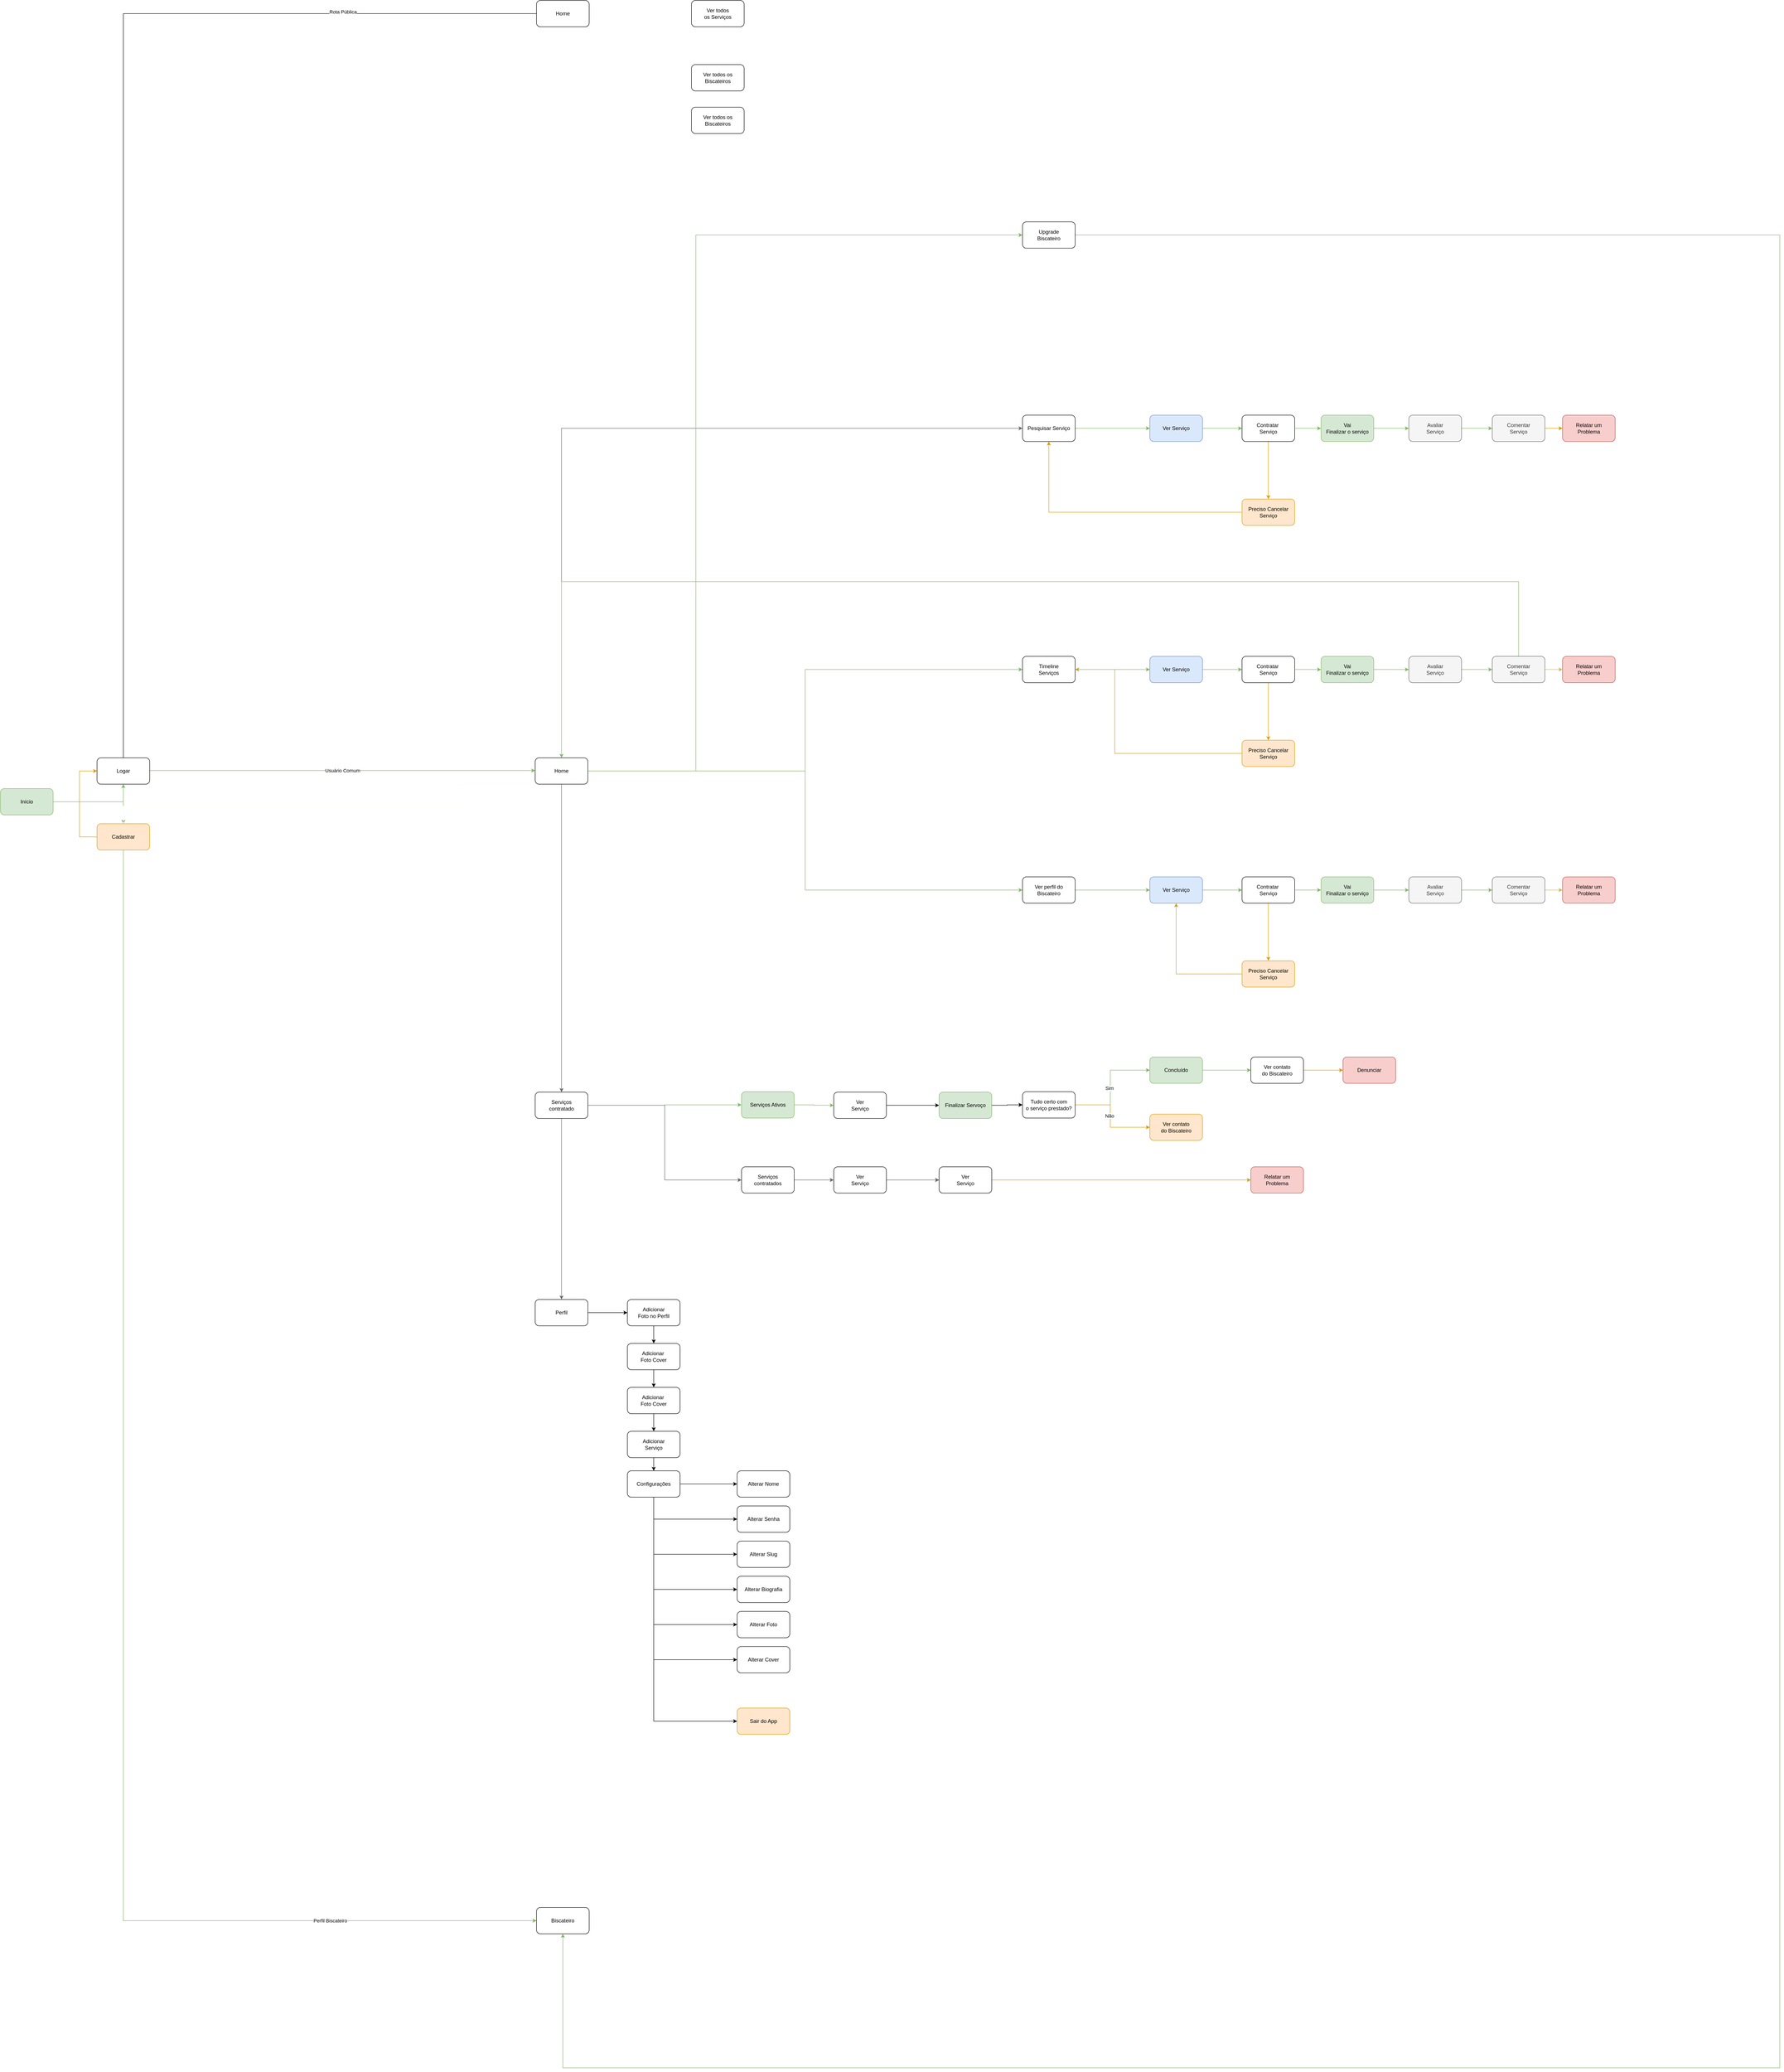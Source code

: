 <mxfile version="24.8.2">
  <diagram name="Página-1" id="fsubQwPEwLp5UiBFL4gB">
    <mxGraphModel dx="2309" dy="2282" grid="0" gridSize="10" guides="1" tooltips="1" connect="1" arrows="1" fold="1" page="0" pageScale="1" pageWidth="827" pageHeight="1169" background="#ffffff" math="0" shadow="0">
      <root>
        <mxCell id="0" />
        <mxCell id="1" parent="0" />
        <mxCell id="1jAVJrhePYpuvby0Juwp-6" style="edgeStyle=orthogonalEdgeStyle;rounded=0;orthogonalLoop=1;jettySize=auto;html=1;fillColor=#d5e8d4;strokeColor=#82b366;" edge="1" parent="1" source="1jAVJrhePYpuvby0Juwp-3" target="1jAVJrhePYpuvby0Juwp-5">
          <mxGeometry relative="1" as="geometry" />
        </mxCell>
        <mxCell id="1jAVJrhePYpuvby0Juwp-3" value="Início" style="rounded=1;whiteSpace=wrap;html=1;fillColor=#d5e8d4;strokeColor=#82b366;" vertex="1" parent="1">
          <mxGeometry x="-488" y="510" width="120" height="60" as="geometry" />
        </mxCell>
        <mxCell id="1jAVJrhePYpuvby0Juwp-8" style="edgeStyle=orthogonalEdgeStyle;rounded=0;orthogonalLoop=1;jettySize=auto;html=1;entryX=0.5;entryY=0;entryDx=0;entryDy=0;fillColor=#d5e8d4;strokeColor=#82b366;" edge="1" parent="1" source="1jAVJrhePYpuvby0Juwp-5" target="1jAVJrhePYpuvby0Juwp-7">
          <mxGeometry relative="1" as="geometry" />
        </mxCell>
        <mxCell id="1jAVJrhePYpuvby0Juwp-10" style="edgeStyle=orthogonalEdgeStyle;rounded=0;orthogonalLoop=1;jettySize=auto;html=1;fillColor=#d5e8d4;strokeColor=#82b366;" edge="1" parent="1" source="1jAVJrhePYpuvby0Juwp-5" target="1jAVJrhePYpuvby0Juwp-9">
          <mxGeometry relative="1" as="geometry">
            <Array as="points">
              <mxPoint x="460" y="469" />
              <mxPoint x="460" y="469" />
            </Array>
          </mxGeometry>
        </mxCell>
        <mxCell id="1jAVJrhePYpuvby0Juwp-154" value="Text" style="edgeLabel;html=1;align=center;verticalAlign=middle;resizable=0;points=[];" vertex="1" connectable="0" parent="1jAVJrhePYpuvby0Juwp-10">
          <mxGeometry x="-0.001" y="-2" relative="1" as="geometry">
            <mxPoint y="-4" as="offset" />
          </mxGeometry>
        </mxCell>
        <mxCell id="1jAVJrhePYpuvby0Juwp-155" value="Usuário Comum" style="edgeLabel;html=1;align=center;verticalAlign=middle;resizable=0;points=[];" vertex="1" connectable="0" parent="1jAVJrhePYpuvby0Juwp-10">
          <mxGeometry x="-0.001" relative="1" as="geometry">
            <mxPoint as="offset" />
          </mxGeometry>
        </mxCell>
        <mxCell id="1jAVJrhePYpuvby0Juwp-156" style="edgeStyle=orthogonalEdgeStyle;rounded=0;orthogonalLoop=1;jettySize=auto;html=1;entryX=0.5;entryY=1;entryDx=0;entryDy=0;" edge="1" parent="1" source="1jAVJrhePYpuvby0Juwp-5" target="1jAVJrhePYpuvby0Juwp-151">
          <mxGeometry relative="1" as="geometry">
            <Array as="points">
              <mxPoint x="-208" y="-1254" />
              <mxPoint x="793" y="-1254" />
            </Array>
          </mxGeometry>
        </mxCell>
        <mxCell id="1jAVJrhePYpuvby0Juwp-157" value="Rota Pública" style="edgeLabel;html=1;align=center;verticalAlign=middle;resizable=0;points=[];" vertex="1" connectable="0" parent="1jAVJrhePYpuvby0Juwp-156">
          <mxGeometry x="0.609" y="4" relative="1" as="geometry">
            <mxPoint x="1" as="offset" />
          </mxGeometry>
        </mxCell>
        <mxCell id="1jAVJrhePYpuvby0Juwp-165" style="edgeStyle=orthogonalEdgeStyle;rounded=0;orthogonalLoop=1;jettySize=auto;html=1;entryX=0;entryY=0.5;entryDx=0;entryDy=0;fillColor=#d5e8d4;strokeColor=#82b366;" edge="1" parent="1" source="1jAVJrhePYpuvby0Juwp-5" target="1jAVJrhePYpuvby0Juwp-158">
          <mxGeometry relative="1" as="geometry">
            <Array as="points">
              <mxPoint x="-208" y="3087" />
            </Array>
          </mxGeometry>
        </mxCell>
        <mxCell id="1jAVJrhePYpuvby0Juwp-166" value="Perfil Biscateiro" style="edgeLabel;html=1;align=center;verticalAlign=middle;resizable=0;points=[];" vertex="1" connectable="0" parent="1jAVJrhePYpuvby0Juwp-165">
          <mxGeometry x="0.734" relative="1" as="geometry">
            <mxPoint x="-1" as="offset" />
          </mxGeometry>
        </mxCell>
        <mxCell id="1jAVJrhePYpuvby0Juwp-5" value="Logar" style="rounded=1;whiteSpace=wrap;html=1;" vertex="1" parent="1">
          <mxGeometry x="-268" y="440" width="120" height="60" as="geometry" />
        </mxCell>
        <mxCell id="1jAVJrhePYpuvby0Juwp-46" style="edgeStyle=orthogonalEdgeStyle;rounded=0;orthogonalLoop=1;jettySize=auto;html=1;fillColor=#ffe6cc;strokeColor=#d79b00;" edge="1" parent="1" source="1jAVJrhePYpuvby0Juwp-7" target="1jAVJrhePYpuvby0Juwp-5">
          <mxGeometry relative="1" as="geometry">
            <Array as="points">
              <mxPoint x="-308" y="620" />
              <mxPoint x="-308" y="470" />
            </Array>
          </mxGeometry>
        </mxCell>
        <mxCell id="1jAVJrhePYpuvby0Juwp-144" style="edgeStyle=orthogonalEdgeStyle;rounded=0;orthogonalLoop=1;jettySize=auto;html=1;entryX=0.5;entryY=1;entryDx=0;entryDy=0;strokeColor=#FBFFF7;" edge="1" parent="1" source="1jAVJrhePYpuvby0Juwp-7" target="1jAVJrhePYpuvby0Juwp-9">
          <mxGeometry relative="1" as="geometry">
            <Array as="points">
              <mxPoint x="560" y="550" />
              <mxPoint x="560" y="500" />
            </Array>
          </mxGeometry>
        </mxCell>
        <mxCell id="1jAVJrhePYpuvby0Juwp-7" value="Cadastrar" style="rounded=1;whiteSpace=wrap;html=1;fillColor=#ffe6cc;strokeColor=#d79b00;" vertex="1" parent="1">
          <mxGeometry x="-268" y="590" width="120" height="60" as="geometry" />
        </mxCell>
        <mxCell id="1jAVJrhePYpuvby0Juwp-45" style="edgeStyle=orthogonalEdgeStyle;rounded=0;orthogonalLoop=1;jettySize=auto;html=1;entryX=0;entryY=0.5;entryDx=0;entryDy=0;fillColor=#d5e8d4;strokeColor=#82b366;" edge="1" parent="1" source="1jAVJrhePYpuvby0Juwp-9" target="1jAVJrhePYpuvby0Juwp-11">
          <mxGeometry relative="1" as="geometry" />
        </mxCell>
        <mxCell id="1jAVJrhePYpuvby0Juwp-87" style="edgeStyle=orthogonalEdgeStyle;rounded=0;orthogonalLoop=1;jettySize=auto;html=1;fillColor=#f5f5f5;strokeColor=#666666;" edge="1" parent="1" source="1jAVJrhePYpuvby0Juwp-9" target="1jAVJrhePYpuvby0Juwp-73">
          <mxGeometry relative="1" as="geometry">
            <Array as="points">
              <mxPoint x="790" y="-310" />
            </Array>
          </mxGeometry>
        </mxCell>
        <mxCell id="1jAVJrhePYpuvby0Juwp-109" style="edgeStyle=orthogonalEdgeStyle;rounded=0;orthogonalLoop=1;jettySize=auto;html=1;entryX=0;entryY=0.5;entryDx=0;entryDy=0;fillColor=#d5e8d4;strokeColor=#82b366;" edge="1" parent="1" source="1jAVJrhePYpuvby0Juwp-9" target="1jAVJrhePYpuvby0Juwp-94">
          <mxGeometry relative="1" as="geometry" />
        </mxCell>
        <mxCell id="1jAVJrhePYpuvby0Juwp-114" style="edgeStyle=orthogonalEdgeStyle;rounded=0;orthogonalLoop=1;jettySize=auto;html=1;fillColor=#f5f5f5;strokeColor=#666666;" edge="1" parent="1" source="1jAVJrhePYpuvby0Juwp-9" target="1jAVJrhePYpuvby0Juwp-12">
          <mxGeometry relative="1" as="geometry" />
        </mxCell>
        <mxCell id="1jAVJrhePYpuvby0Juwp-147" style="edgeStyle=orthogonalEdgeStyle;rounded=0;orthogonalLoop=1;jettySize=auto;html=1;fillColor=#d5e8d4;strokeColor=#82b366;" edge="1" parent="1" source="1jAVJrhePYpuvby0Juwp-9" target="1jAVJrhePYpuvby0Juwp-146">
          <mxGeometry relative="1" as="geometry">
            <Array as="points">
              <mxPoint x="1096" y="470" />
              <mxPoint x="1096" y="-750" />
            </Array>
          </mxGeometry>
        </mxCell>
        <mxCell id="1jAVJrhePYpuvby0Juwp-9" value="Home" style="rounded=1;whiteSpace=wrap;html=1;" vertex="1" parent="1">
          <mxGeometry x="730" y="440" width="120" height="60" as="geometry" />
        </mxCell>
        <mxCell id="1jAVJrhePYpuvby0Juwp-11" value="Timeline&lt;div&gt;Serviços&lt;/div&gt;" style="rounded=1;whiteSpace=wrap;html=1;" vertex="1" parent="1">
          <mxGeometry x="1840" y="209" width="120" height="60" as="geometry" />
        </mxCell>
        <mxCell id="1jAVJrhePYpuvby0Juwp-44" style="edgeStyle=orthogonalEdgeStyle;rounded=0;orthogonalLoop=1;jettySize=auto;html=1;entryX=0.5;entryY=0;entryDx=0;entryDy=0;fillColor=#f5f5f5;strokeColor=#666666;" edge="1" parent="1" source="1jAVJrhePYpuvby0Juwp-12" target="1jAVJrhePYpuvby0Juwp-13">
          <mxGeometry relative="1" as="geometry" />
        </mxCell>
        <mxCell id="1jAVJrhePYpuvby0Juwp-123" style="edgeStyle=orthogonalEdgeStyle;rounded=0;orthogonalLoop=1;jettySize=auto;html=1;fillColor=#d5e8d4;strokeColor=#82b366;" edge="1" parent="1" source="1jAVJrhePYpuvby0Juwp-12" target="1jAVJrhePYpuvby0Juwp-121">
          <mxGeometry relative="1" as="geometry" />
        </mxCell>
        <mxCell id="1jAVJrhePYpuvby0Juwp-128" style="edgeStyle=orthogonalEdgeStyle;rounded=0;orthogonalLoop=1;jettySize=auto;html=1;entryX=0;entryY=0.5;entryDx=0;entryDy=0;fillColor=#f5f5f5;strokeColor=#666666;" edge="1" parent="1" source="1jAVJrhePYpuvby0Juwp-12" target="1jAVJrhePYpuvby0Juwp-122">
          <mxGeometry relative="1" as="geometry" />
        </mxCell>
        <mxCell id="1jAVJrhePYpuvby0Juwp-12" value="Serviços&lt;div&gt;contratado&lt;/div&gt;" style="rounded=1;whiteSpace=wrap;html=1;" vertex="1" parent="1">
          <mxGeometry x="730" y="1201" width="120" height="60" as="geometry" />
        </mxCell>
        <mxCell id="1jAVJrhePYpuvby0Juwp-20" style="edgeStyle=orthogonalEdgeStyle;rounded=0;orthogonalLoop=1;jettySize=auto;html=1;" edge="1" parent="1" source="1jAVJrhePYpuvby0Juwp-13" target="1jAVJrhePYpuvby0Juwp-16">
          <mxGeometry relative="1" as="geometry" />
        </mxCell>
        <mxCell id="1jAVJrhePYpuvby0Juwp-13" value="Perfil" style="rounded=1;whiteSpace=wrap;html=1;" vertex="1" parent="1">
          <mxGeometry x="730" y="1673" width="120" height="60" as="geometry" />
        </mxCell>
        <mxCell id="1jAVJrhePYpuvby0Juwp-33" style="edgeStyle=orthogonalEdgeStyle;rounded=0;orthogonalLoop=1;jettySize=auto;html=1;fillColor=#d5e8d4;strokeColor=#82b366;" edge="1" parent="1" source="1jAVJrhePYpuvby0Juwp-69" target="1jAVJrhePYpuvby0Juwp-32">
          <mxGeometry relative="1" as="geometry" />
        </mxCell>
        <mxCell id="1jAVJrhePYpuvby0Juwp-112" style="edgeStyle=orthogonalEdgeStyle;rounded=0;orthogonalLoop=1;jettySize=auto;html=1;fillColor=#ffe6cc;strokeColor=#d79b00;" edge="1" parent="1" source="1jAVJrhePYpuvby0Juwp-14" target="1jAVJrhePYpuvby0Juwp-15">
          <mxGeometry relative="1" as="geometry" />
        </mxCell>
        <mxCell id="1jAVJrhePYpuvby0Juwp-14" value="Contratar&amp;nbsp;&lt;div&gt;Serviço&lt;/div&gt;" style="rounded=1;whiteSpace=wrap;html=1;" vertex="1" parent="1">
          <mxGeometry x="2340" y="209" width="120" height="60" as="geometry" />
        </mxCell>
        <mxCell id="1jAVJrhePYpuvby0Juwp-29" style="edgeStyle=orthogonalEdgeStyle;rounded=0;orthogonalLoop=1;jettySize=auto;html=1;fillColor=#ffe6cc;strokeColor=#d79b00;" edge="1" parent="1" source="1jAVJrhePYpuvby0Juwp-15" target="1jAVJrhePYpuvby0Juwp-11">
          <mxGeometry relative="1" as="geometry">
            <Array as="points">
              <mxPoint x="2050" y="430" />
              <mxPoint x="2050" y="239" />
            </Array>
          </mxGeometry>
        </mxCell>
        <mxCell id="1jAVJrhePYpuvby0Juwp-15" value="Preciso Cancelar&lt;div&gt;Serviço&lt;/div&gt;" style="rounded=1;whiteSpace=wrap;html=1;fillColor=#ffe6cc;strokeColor=#d79b00;" vertex="1" parent="1">
          <mxGeometry x="2340" y="400" width="120" height="60" as="geometry" />
        </mxCell>
        <mxCell id="1jAVJrhePYpuvby0Juwp-16" value="Adicionar&lt;div&gt;Foto&amp;nbsp;&lt;span style=&quot;background-color: initial;&quot;&gt;no Perfil&lt;/span&gt;&lt;/div&gt;" style="rounded=1;whiteSpace=wrap;html=1;" vertex="1" parent="1">
          <mxGeometry x="940" y="1673" width="120" height="60" as="geometry" />
        </mxCell>
        <mxCell id="1jAVJrhePYpuvby0Juwp-17" value="Alterar Biografia" style="rounded=1;whiteSpace=wrap;html=1;" vertex="1" parent="1">
          <mxGeometry x="1190" y="2303" width="120" height="60" as="geometry" />
        </mxCell>
        <mxCell id="1jAVJrhePYpuvby0Juwp-19" value="Sair do App" style="rounded=1;whiteSpace=wrap;html=1;fillColor=#ffe6cc;strokeColor=#d79b00;" vertex="1" parent="1">
          <mxGeometry x="1190" y="2603" width="120" height="60" as="geometry" />
        </mxCell>
        <mxCell id="1jAVJrhePYpuvby0Juwp-24" style="edgeStyle=orthogonalEdgeStyle;rounded=0;orthogonalLoop=1;jettySize=auto;html=1;entryX=0;entryY=0.5;entryDx=0;entryDy=0;fillColor=#d5e8d4;strokeColor=#82b366;" edge="1" parent="1" source="1jAVJrhePYpuvby0Juwp-71" target="1jAVJrhePYpuvby0Juwp-14">
          <mxGeometry relative="1" as="geometry">
            <mxPoint x="2260" y="239" as="targetPoint" />
          </mxGeometry>
        </mxCell>
        <mxCell id="1jAVJrhePYpuvby0Juwp-35" style="edgeStyle=orthogonalEdgeStyle;rounded=0;orthogonalLoop=1;jettySize=auto;html=1;fillColor=#d5e8d4;strokeColor=#82b366;" edge="1" parent="1" source="1jAVJrhePYpuvby0Juwp-32" target="1jAVJrhePYpuvby0Juwp-34">
          <mxGeometry relative="1" as="geometry" />
        </mxCell>
        <mxCell id="1jAVJrhePYpuvby0Juwp-32" value="Avaliar&lt;div&gt;Serviço&lt;/div&gt;" style="rounded=1;whiteSpace=wrap;html=1;fillColor=#f5f5f5;fontColor=#333333;strokeColor=#666666;" vertex="1" parent="1">
          <mxGeometry x="2720" y="209" width="120" height="60" as="geometry" />
        </mxCell>
        <mxCell id="1jAVJrhePYpuvby0Juwp-39" style="edgeStyle=orthogonalEdgeStyle;rounded=0;orthogonalLoop=1;jettySize=auto;html=1;fillColor=#fff2cc;strokeColor=#d6b656;" edge="1" parent="1" source="1jAVJrhePYpuvby0Juwp-34" target="1jAVJrhePYpuvby0Juwp-38">
          <mxGeometry relative="1" as="geometry" />
        </mxCell>
        <mxCell id="1jAVJrhePYpuvby0Juwp-40" style="edgeStyle=orthogonalEdgeStyle;rounded=0;orthogonalLoop=1;jettySize=auto;html=1;fillColor=#d5e8d4;strokeColor=#82b366;" edge="1" parent="1" source="1jAVJrhePYpuvby0Juwp-34" target="1jAVJrhePYpuvby0Juwp-9">
          <mxGeometry relative="1" as="geometry">
            <Array as="points">
              <mxPoint x="1580" y="39" />
              <mxPoint x="570" y="39" />
            </Array>
          </mxGeometry>
        </mxCell>
        <mxCell id="1jAVJrhePYpuvby0Juwp-34" value="Comentar&lt;div&gt;Serviço&lt;/div&gt;" style="rounded=1;whiteSpace=wrap;html=1;fillColor=#f5f5f5;fontColor=#333333;strokeColor=#666666;" vertex="1" parent="1">
          <mxGeometry x="2910" y="209" width="120" height="60" as="geometry" />
        </mxCell>
        <mxCell id="1jAVJrhePYpuvby0Juwp-36" value="Relatar um&lt;div&gt;Problema&lt;/div&gt;" style="rounded=1;whiteSpace=wrap;html=1;fillColor=#f8cecc;strokeColor=#b85450;" vertex="1" parent="1">
          <mxGeometry x="2360" y="1371" width="120" height="60" as="geometry" />
        </mxCell>
        <mxCell id="1jAVJrhePYpuvby0Juwp-38" value="Relatar um&lt;div&gt;Problema&lt;/div&gt;" style="rounded=1;whiteSpace=wrap;html=1;fillColor=#f8cecc;strokeColor=#b85450;" vertex="1" parent="1">
          <mxGeometry x="3070" y="209" width="120" height="60" as="geometry" />
        </mxCell>
        <mxCell id="1jAVJrhePYpuvby0Juwp-50" style="edgeStyle=orthogonalEdgeStyle;rounded=0;orthogonalLoop=1;jettySize=auto;html=1;" edge="1" parent="1" source="1jAVJrhePYpuvby0Juwp-47" target="1jAVJrhePYpuvby0Juwp-49">
          <mxGeometry relative="1" as="geometry" />
        </mxCell>
        <mxCell id="1jAVJrhePYpuvby0Juwp-47" value="Adicionar&amp;nbsp;&lt;div&gt;Foto&amp;nbsp;&lt;span style=&quot;background-color: initial;&quot;&gt;Cover&lt;/span&gt;&lt;/div&gt;" style="rounded=1;whiteSpace=wrap;html=1;" vertex="1" parent="1">
          <mxGeometry x="940" y="1773" width="120" height="60" as="geometry" />
        </mxCell>
        <mxCell id="1jAVJrhePYpuvby0Juwp-48" style="edgeStyle=orthogonalEdgeStyle;rounded=0;orthogonalLoop=1;jettySize=auto;html=1;" edge="1" parent="1" source="1jAVJrhePYpuvby0Juwp-16">
          <mxGeometry relative="1" as="geometry">
            <mxPoint x="1000" y="1773" as="targetPoint" />
          </mxGeometry>
        </mxCell>
        <mxCell id="1jAVJrhePYpuvby0Juwp-52" style="edgeStyle=orthogonalEdgeStyle;rounded=0;orthogonalLoop=1;jettySize=auto;html=1;" edge="1" parent="1" source="1jAVJrhePYpuvby0Juwp-49" target="1jAVJrhePYpuvby0Juwp-51">
          <mxGeometry relative="1" as="geometry" />
        </mxCell>
        <mxCell id="1jAVJrhePYpuvby0Juwp-49" value="Adicionar&amp;nbsp;&lt;div&gt;Foto&amp;nbsp;&lt;span style=&quot;background-color: initial;&quot;&gt;Cover&lt;/span&gt;&lt;/div&gt;" style="rounded=1;whiteSpace=wrap;html=1;" vertex="1" parent="1">
          <mxGeometry x="940" y="1873" width="120" height="60" as="geometry" />
        </mxCell>
        <mxCell id="1jAVJrhePYpuvby0Juwp-54" style="edgeStyle=orthogonalEdgeStyle;rounded=0;orthogonalLoop=1;jettySize=auto;html=1;" edge="1" parent="1" source="1jAVJrhePYpuvby0Juwp-51" target="1jAVJrhePYpuvby0Juwp-53">
          <mxGeometry relative="1" as="geometry" />
        </mxCell>
        <mxCell id="1jAVJrhePYpuvby0Juwp-51" value="Adicionar&lt;div&gt;Serviço&lt;/div&gt;" style="rounded=1;whiteSpace=wrap;html=1;" vertex="1" parent="1">
          <mxGeometry x="940" y="1973" width="120" height="60" as="geometry" />
        </mxCell>
        <mxCell id="1jAVJrhePYpuvby0Juwp-61" style="edgeStyle=orthogonalEdgeStyle;rounded=0;orthogonalLoop=1;jettySize=auto;html=1;entryX=0;entryY=0.5;entryDx=0;entryDy=0;" edge="1" parent="1" source="1jAVJrhePYpuvby0Juwp-53" target="1jAVJrhePYpuvby0Juwp-56">
          <mxGeometry relative="1" as="geometry" />
        </mxCell>
        <mxCell id="1jAVJrhePYpuvby0Juwp-62" style="edgeStyle=orthogonalEdgeStyle;rounded=0;orthogonalLoop=1;jettySize=auto;html=1;" edge="1" parent="1" source="1jAVJrhePYpuvby0Juwp-53" target="1jAVJrhePYpuvby0Juwp-57">
          <mxGeometry relative="1" as="geometry">
            <mxPoint x="1000" y="2183" as="targetPoint" />
            <Array as="points">
              <mxPoint x="1000" y="2173" />
            </Array>
          </mxGeometry>
        </mxCell>
        <mxCell id="1jAVJrhePYpuvby0Juwp-63" style="edgeStyle=orthogonalEdgeStyle;rounded=0;orthogonalLoop=1;jettySize=auto;html=1;" edge="1" parent="1" source="1jAVJrhePYpuvby0Juwp-53" target="1jAVJrhePYpuvby0Juwp-55">
          <mxGeometry relative="1" as="geometry">
            <Array as="points">
              <mxPoint x="1000" y="2253" />
            </Array>
          </mxGeometry>
        </mxCell>
        <mxCell id="1jAVJrhePYpuvby0Juwp-64" style="edgeStyle=orthogonalEdgeStyle;rounded=0;orthogonalLoop=1;jettySize=auto;html=1;" edge="1" parent="1" source="1jAVJrhePYpuvby0Juwp-53" target="1jAVJrhePYpuvby0Juwp-17">
          <mxGeometry relative="1" as="geometry">
            <Array as="points">
              <mxPoint x="1000" y="2333" />
            </Array>
          </mxGeometry>
        </mxCell>
        <mxCell id="1jAVJrhePYpuvby0Juwp-65" style="edgeStyle=orthogonalEdgeStyle;rounded=0;orthogonalLoop=1;jettySize=auto;html=1;" edge="1" parent="1" source="1jAVJrhePYpuvby0Juwp-53" target="1jAVJrhePYpuvby0Juwp-58">
          <mxGeometry relative="1" as="geometry">
            <Array as="points">
              <mxPoint x="1000" y="2413" />
            </Array>
          </mxGeometry>
        </mxCell>
        <mxCell id="1jAVJrhePYpuvby0Juwp-66" style="edgeStyle=orthogonalEdgeStyle;rounded=0;orthogonalLoop=1;jettySize=auto;html=1;" edge="1" parent="1" source="1jAVJrhePYpuvby0Juwp-53" target="1jAVJrhePYpuvby0Juwp-59">
          <mxGeometry relative="1" as="geometry">
            <Array as="points">
              <mxPoint x="1000" y="2493" />
            </Array>
          </mxGeometry>
        </mxCell>
        <mxCell id="1jAVJrhePYpuvby0Juwp-67" style="edgeStyle=orthogonalEdgeStyle;rounded=0;orthogonalLoop=1;jettySize=auto;html=1;" edge="1" parent="1" source="1jAVJrhePYpuvby0Juwp-53" target="1jAVJrhePYpuvby0Juwp-19">
          <mxGeometry relative="1" as="geometry">
            <Array as="points">
              <mxPoint x="1000" y="2633" />
            </Array>
          </mxGeometry>
        </mxCell>
        <mxCell id="1jAVJrhePYpuvby0Juwp-53" value="Configurações" style="rounded=1;whiteSpace=wrap;html=1;" vertex="1" parent="1">
          <mxGeometry x="940" y="2063" width="120" height="60" as="geometry" />
        </mxCell>
        <mxCell id="1jAVJrhePYpuvby0Juwp-55" value="Alterar Slug" style="rounded=1;whiteSpace=wrap;html=1;" vertex="1" parent="1">
          <mxGeometry x="1190" y="2223" width="120" height="60" as="geometry" />
        </mxCell>
        <mxCell id="1jAVJrhePYpuvby0Juwp-56" value="Alterar Nome" style="rounded=1;whiteSpace=wrap;html=1;" vertex="1" parent="1">
          <mxGeometry x="1190" y="2063" width="120" height="60" as="geometry" />
        </mxCell>
        <mxCell id="1jAVJrhePYpuvby0Juwp-57" value="Alterar Senha" style="rounded=1;whiteSpace=wrap;html=1;" vertex="1" parent="1">
          <mxGeometry x="1190" y="2143" width="120" height="60" as="geometry" />
        </mxCell>
        <mxCell id="1jAVJrhePYpuvby0Juwp-58" value="Alterar Foto" style="rounded=1;whiteSpace=wrap;html=1;" vertex="1" parent="1">
          <mxGeometry x="1190" y="2383" width="120" height="60" as="geometry" />
        </mxCell>
        <mxCell id="1jAVJrhePYpuvby0Juwp-59" value="Alterar Cover" style="rounded=1;whiteSpace=wrap;html=1;" vertex="1" parent="1">
          <mxGeometry x="1190" y="2463" width="120" height="60" as="geometry" />
        </mxCell>
        <mxCell id="1jAVJrhePYpuvby0Juwp-70" value="" style="edgeStyle=orthogonalEdgeStyle;rounded=0;orthogonalLoop=1;jettySize=auto;html=1;fillColor=#d5e8d4;strokeColor=#82b366;" edge="1" parent="1" source="1jAVJrhePYpuvby0Juwp-14" target="1jAVJrhePYpuvby0Juwp-69">
          <mxGeometry relative="1" as="geometry">
            <mxPoint x="2460" y="239" as="sourcePoint" />
            <mxPoint x="2720" y="239" as="targetPoint" />
          </mxGeometry>
        </mxCell>
        <mxCell id="1jAVJrhePYpuvby0Juwp-69" value="Vai&lt;div&gt;Finalizar o serviço&lt;/div&gt;" style="rounded=1;whiteSpace=wrap;html=1;fillColor=#d5e8d4;strokeColor=#82b366;" vertex="1" parent="1">
          <mxGeometry x="2520" y="209" width="120" height="60" as="geometry" />
        </mxCell>
        <mxCell id="1jAVJrhePYpuvby0Juwp-72" value="" style="edgeStyle=orthogonalEdgeStyle;rounded=0;orthogonalLoop=1;jettySize=auto;html=1;entryX=0;entryY=0.5;entryDx=0;entryDy=0;fillColor=#d5e8d4;strokeColor=#82b366;" edge="1" parent="1" source="1jAVJrhePYpuvby0Juwp-11" target="1jAVJrhePYpuvby0Juwp-71">
          <mxGeometry relative="1" as="geometry">
            <mxPoint x="1960" y="239" as="sourcePoint" />
            <mxPoint x="2240" y="239" as="targetPoint" />
          </mxGeometry>
        </mxCell>
        <mxCell id="1jAVJrhePYpuvby0Juwp-71" value="Ver Serviço" style="rounded=1;whiteSpace=wrap;html=1;fillColor=#dae8fc;strokeColor=#6c8ebf;" vertex="1" parent="1">
          <mxGeometry x="2130" y="209" width="120" height="60" as="geometry" />
        </mxCell>
        <mxCell id="1jAVJrhePYpuvby0Juwp-89" style="edgeStyle=orthogonalEdgeStyle;rounded=0;orthogonalLoop=1;jettySize=auto;html=1;fillColor=#d5e8d4;strokeColor=#82b366;" edge="1" parent="1" source="1jAVJrhePYpuvby0Juwp-73" target="1jAVJrhePYpuvby0Juwp-86">
          <mxGeometry relative="1" as="geometry" />
        </mxCell>
        <mxCell id="1jAVJrhePYpuvby0Juwp-73" value="Pesquisar Serviço" style="rounded=1;whiteSpace=wrap;html=1;" vertex="1" parent="1">
          <mxGeometry x="1840" y="-340" width="120" height="60" as="geometry" />
        </mxCell>
        <mxCell id="1jAVJrhePYpuvby0Juwp-74" style="edgeStyle=orthogonalEdgeStyle;rounded=0;orthogonalLoop=1;jettySize=auto;html=1;fillColor=#d5e8d4;strokeColor=#82b366;" edge="1" parent="1" source="1jAVJrhePYpuvby0Juwp-85" target="1jAVJrhePYpuvby0Juwp-80">
          <mxGeometry relative="1" as="geometry" />
        </mxCell>
        <mxCell id="1jAVJrhePYpuvby0Juwp-92" style="edgeStyle=orthogonalEdgeStyle;rounded=0;orthogonalLoop=1;jettySize=auto;html=1;fillColor=#ffe6cc;strokeColor=#d79b00;" edge="1" parent="1" source="1jAVJrhePYpuvby0Juwp-75" target="1jAVJrhePYpuvby0Juwp-76">
          <mxGeometry relative="1" as="geometry" />
        </mxCell>
        <mxCell id="1jAVJrhePYpuvby0Juwp-75" value="Contratar&amp;nbsp;&lt;div&gt;Serviço&lt;/div&gt;" style="rounded=1;whiteSpace=wrap;html=1;" vertex="1" parent="1">
          <mxGeometry x="2340" y="-340" width="120" height="60" as="geometry" />
        </mxCell>
        <mxCell id="1jAVJrhePYpuvby0Juwp-90" style="edgeStyle=orthogonalEdgeStyle;rounded=0;orthogonalLoop=1;jettySize=auto;html=1;entryX=0.5;entryY=1;entryDx=0;entryDy=0;fillColor=#ffe6cc;strokeColor=#d79b00;" edge="1" parent="1" source="1jAVJrhePYpuvby0Juwp-76" target="1jAVJrhePYpuvby0Juwp-73">
          <mxGeometry relative="1" as="geometry" />
        </mxCell>
        <mxCell id="1jAVJrhePYpuvby0Juwp-76" value="Preciso Cancelar&lt;div&gt;Serviço&lt;/div&gt;" style="rounded=1;whiteSpace=wrap;html=1;fillColor=#ffe6cc;strokeColor=#d79b00;" vertex="1" parent="1">
          <mxGeometry x="2340" y="-149" width="120" height="60" as="geometry" />
        </mxCell>
        <mxCell id="1jAVJrhePYpuvby0Juwp-77" style="edgeStyle=orthogonalEdgeStyle;rounded=0;orthogonalLoop=1;jettySize=auto;html=1;entryX=0;entryY=0.5;entryDx=0;entryDy=0;fillColor=#d5e8d4;strokeColor=#82b366;" edge="1" parent="1" source="1jAVJrhePYpuvby0Juwp-86" target="1jAVJrhePYpuvby0Juwp-75">
          <mxGeometry relative="1" as="geometry">
            <mxPoint x="2260" y="-310" as="targetPoint" />
          </mxGeometry>
        </mxCell>
        <mxCell id="1jAVJrhePYpuvby0Juwp-79" style="edgeStyle=orthogonalEdgeStyle;rounded=0;orthogonalLoop=1;jettySize=auto;html=1;fillColor=#d5e8d4;strokeColor=#82b366;" edge="1" parent="1" source="1jAVJrhePYpuvby0Juwp-80" target="1jAVJrhePYpuvby0Juwp-82">
          <mxGeometry relative="1" as="geometry" />
        </mxCell>
        <mxCell id="1jAVJrhePYpuvby0Juwp-80" value="Avaliar&lt;div&gt;Serviço&lt;/div&gt;" style="rounded=1;whiteSpace=wrap;html=1;fillColor=#f5f5f5;fontColor=#333333;strokeColor=#666666;" vertex="1" parent="1">
          <mxGeometry x="2720" y="-340" width="120" height="60" as="geometry" />
        </mxCell>
        <mxCell id="1jAVJrhePYpuvby0Juwp-81" style="edgeStyle=orthogonalEdgeStyle;rounded=0;orthogonalLoop=1;jettySize=auto;html=1;fillColor=#ffe6cc;strokeColor=#d79b00;" edge="1" parent="1" source="1jAVJrhePYpuvby0Juwp-82" target="1jAVJrhePYpuvby0Juwp-83">
          <mxGeometry relative="1" as="geometry" />
        </mxCell>
        <mxCell id="1jAVJrhePYpuvby0Juwp-82" value="Comentar&lt;div&gt;Serviço&lt;/div&gt;" style="rounded=1;whiteSpace=wrap;html=1;fillColor=#f5f5f5;fontColor=#333333;strokeColor=#666666;" vertex="1" parent="1">
          <mxGeometry x="2910" y="-340" width="120" height="60" as="geometry" />
        </mxCell>
        <mxCell id="1jAVJrhePYpuvby0Juwp-83" value="Relatar um&lt;div&gt;Problema&lt;/div&gt;" style="rounded=1;whiteSpace=wrap;html=1;fillColor=#f8cecc;strokeColor=#b85450;" vertex="1" parent="1">
          <mxGeometry x="3070" y="-340" width="120" height="60" as="geometry" />
        </mxCell>
        <mxCell id="1jAVJrhePYpuvby0Juwp-84" value="" style="edgeStyle=orthogonalEdgeStyle;rounded=0;orthogonalLoop=1;jettySize=auto;html=1;fillColor=#d5e8d4;strokeColor=#82b366;" edge="1" parent="1" source="1jAVJrhePYpuvby0Juwp-75" target="1jAVJrhePYpuvby0Juwp-85">
          <mxGeometry relative="1" as="geometry">
            <mxPoint x="2460" y="-310" as="sourcePoint" />
            <mxPoint x="2720" y="-310" as="targetPoint" />
          </mxGeometry>
        </mxCell>
        <mxCell id="1jAVJrhePYpuvby0Juwp-85" value="Vai&lt;div&gt;Finalizar o serviço&lt;/div&gt;" style="rounded=1;whiteSpace=wrap;html=1;fillColor=#d5e8d4;strokeColor=#82b366;" vertex="1" parent="1">
          <mxGeometry x="2520" y="-340" width="120" height="60" as="geometry" />
        </mxCell>
        <mxCell id="1jAVJrhePYpuvby0Juwp-86" value="Ver Serviço" style="rounded=1;whiteSpace=wrap;html=1;fillColor=#dae8fc;strokeColor=#6c8ebf;" vertex="1" parent="1">
          <mxGeometry x="2130" y="-340" width="120" height="60" as="geometry" />
        </mxCell>
        <mxCell id="1jAVJrhePYpuvby0Juwp-108" style="edgeStyle=orthogonalEdgeStyle;rounded=0;orthogonalLoop=1;jettySize=auto;html=1;fillColor=#d5e8d4;strokeColor=#82b366;" edge="1" parent="1" source="1jAVJrhePYpuvby0Juwp-94" target="1jAVJrhePYpuvby0Juwp-107">
          <mxGeometry relative="1" as="geometry" />
        </mxCell>
        <mxCell id="1jAVJrhePYpuvby0Juwp-94" value="Ver perfil do Biscateiro" style="rounded=1;whiteSpace=wrap;html=1;" vertex="1" parent="1">
          <mxGeometry x="1840" y="711" width="120" height="60" as="geometry" />
        </mxCell>
        <mxCell id="1jAVJrhePYpuvby0Juwp-95" style="edgeStyle=orthogonalEdgeStyle;rounded=0;orthogonalLoop=1;jettySize=auto;html=1;fillColor=#d5e8d4;strokeColor=#82b366;" edge="1" parent="1" source="1jAVJrhePYpuvby0Juwp-106" target="1jAVJrhePYpuvby0Juwp-101">
          <mxGeometry relative="1" as="geometry" />
        </mxCell>
        <mxCell id="1jAVJrhePYpuvby0Juwp-164" style="edgeStyle=orthogonalEdgeStyle;rounded=0;orthogonalLoop=1;jettySize=auto;html=1;fillColor=#ffe6cc;strokeColor=#d79b00;" edge="1" parent="1" source="1jAVJrhePYpuvby0Juwp-96" target="1jAVJrhePYpuvby0Juwp-97">
          <mxGeometry relative="1" as="geometry" />
        </mxCell>
        <mxCell id="1jAVJrhePYpuvby0Juwp-96" value="Contratar&amp;nbsp;&lt;div&gt;Serviço&lt;/div&gt;" style="rounded=1;whiteSpace=wrap;html=1;" vertex="1" parent="1">
          <mxGeometry x="2340" y="711" width="120" height="60" as="geometry" />
        </mxCell>
        <mxCell id="1jAVJrhePYpuvby0Juwp-163" style="edgeStyle=orthogonalEdgeStyle;rounded=0;orthogonalLoop=1;jettySize=auto;html=1;fillColor=#ffe6cc;strokeColor=#d79b00;" edge="1" parent="1" source="1jAVJrhePYpuvby0Juwp-97" target="1jAVJrhePYpuvby0Juwp-107">
          <mxGeometry relative="1" as="geometry" />
        </mxCell>
        <mxCell id="1jAVJrhePYpuvby0Juwp-97" value="Preciso Cancelar&lt;div&gt;Serviço&lt;/div&gt;" style="rounded=1;whiteSpace=wrap;html=1;fillColor=#ffe6cc;strokeColor=#d79b00;" vertex="1" parent="1">
          <mxGeometry x="2340" y="902" width="120" height="60" as="geometry" />
        </mxCell>
        <mxCell id="1jAVJrhePYpuvby0Juwp-98" style="edgeStyle=orthogonalEdgeStyle;rounded=0;orthogonalLoop=1;jettySize=auto;html=1;entryX=0;entryY=0.5;entryDx=0;entryDy=0;fillColor=#d5e8d4;strokeColor=#82b366;" edge="1" parent="1" source="1jAVJrhePYpuvby0Juwp-107" target="1jAVJrhePYpuvby0Juwp-96">
          <mxGeometry relative="1" as="geometry">
            <mxPoint x="2260" y="741" as="targetPoint" />
          </mxGeometry>
        </mxCell>
        <mxCell id="1jAVJrhePYpuvby0Juwp-100" style="edgeStyle=orthogonalEdgeStyle;rounded=0;orthogonalLoop=1;jettySize=auto;html=1;fillColor=#d5e8d4;strokeColor=#82b366;" edge="1" parent="1" source="1jAVJrhePYpuvby0Juwp-101" target="1jAVJrhePYpuvby0Juwp-103">
          <mxGeometry relative="1" as="geometry" />
        </mxCell>
        <mxCell id="1jAVJrhePYpuvby0Juwp-101" value="Avaliar&lt;div&gt;Serviço&lt;/div&gt;" style="rounded=1;whiteSpace=wrap;html=1;fillColor=#f5f5f5;fontColor=#333333;strokeColor=#666666;" vertex="1" parent="1">
          <mxGeometry x="2720" y="711" width="120" height="60" as="geometry" />
        </mxCell>
        <mxCell id="1jAVJrhePYpuvby0Juwp-102" style="edgeStyle=orthogonalEdgeStyle;rounded=0;orthogonalLoop=1;jettySize=auto;html=1;fillColor=#fff2cc;strokeColor=#d6b656;" edge="1" parent="1" source="1jAVJrhePYpuvby0Juwp-103" target="1jAVJrhePYpuvby0Juwp-104">
          <mxGeometry relative="1" as="geometry" />
        </mxCell>
        <mxCell id="1jAVJrhePYpuvby0Juwp-103" value="Comentar&lt;div&gt;Serviço&lt;/div&gt;" style="rounded=1;whiteSpace=wrap;html=1;fillColor=#f5f5f5;fontColor=#333333;strokeColor=#666666;" vertex="1" parent="1">
          <mxGeometry x="2910" y="711" width="120" height="60" as="geometry" />
        </mxCell>
        <mxCell id="1jAVJrhePYpuvby0Juwp-104" value="Relatar um&lt;div&gt;Problema&lt;/div&gt;" style="rounded=1;whiteSpace=wrap;html=1;fillColor=#f8cecc;strokeColor=#b85450;" vertex="1" parent="1">
          <mxGeometry x="3070" y="711" width="120" height="60" as="geometry" />
        </mxCell>
        <mxCell id="1jAVJrhePYpuvby0Juwp-105" value="" style="edgeStyle=orthogonalEdgeStyle;rounded=0;orthogonalLoop=1;jettySize=auto;html=1;fillColor=#d5e8d4;strokeColor=#82b366;" edge="1" parent="1" source="1jAVJrhePYpuvby0Juwp-96" target="1jAVJrhePYpuvby0Juwp-106">
          <mxGeometry relative="1" as="geometry">
            <mxPoint x="2460" y="741" as="sourcePoint" />
            <mxPoint x="2720" y="741" as="targetPoint" />
          </mxGeometry>
        </mxCell>
        <mxCell id="1jAVJrhePYpuvby0Juwp-106" value="Vai&lt;div&gt;Finalizar o serviço&lt;/div&gt;" style="rounded=1;whiteSpace=wrap;html=1;fillColor=#d5e8d4;strokeColor=#82b366;" vertex="1" parent="1">
          <mxGeometry x="2520" y="711" width="120" height="60" as="geometry" />
        </mxCell>
        <mxCell id="1jAVJrhePYpuvby0Juwp-107" value="Ver Serviço" style="rounded=1;whiteSpace=wrap;html=1;fillColor=#dae8fc;strokeColor=#6c8ebf;" vertex="1" parent="1">
          <mxGeometry x="2130" y="711" width="120" height="60" as="geometry" />
        </mxCell>
        <mxCell id="1jAVJrhePYpuvby0Juwp-130" style="edgeStyle=orthogonalEdgeStyle;rounded=0;orthogonalLoop=1;jettySize=auto;html=1;" edge="1" parent="1" source="1jAVJrhePYpuvby0Juwp-115" target="1jAVJrhePYpuvby0Juwp-116">
          <mxGeometry relative="1" as="geometry" />
        </mxCell>
        <mxCell id="1jAVJrhePYpuvby0Juwp-132" value="" style="edgeStyle=orthogonalEdgeStyle;rounded=0;orthogonalLoop=1;jettySize=auto;html=1;fillColor=#f5f5f5;strokeColor=#666666;" edge="1" parent="1" source="1jAVJrhePYpuvby0Juwp-115" target="1jAVJrhePYpuvby0Juwp-116">
          <mxGeometry relative="1" as="geometry" />
        </mxCell>
        <mxCell id="1jAVJrhePYpuvby0Juwp-115" value="Ver&lt;div&gt;Serviço&lt;/div&gt;" style="rounded=1;whiteSpace=wrap;html=1;" vertex="1" parent="1">
          <mxGeometry x="1410" y="1371" width="120" height="60" as="geometry" />
        </mxCell>
        <mxCell id="1jAVJrhePYpuvby0Juwp-131" style="edgeStyle=orthogonalEdgeStyle;rounded=0;orthogonalLoop=1;jettySize=auto;html=1;fillColor=#ffe6cc;strokeColor=#d79b00;" edge="1" parent="1" source="1jAVJrhePYpuvby0Juwp-116" target="1jAVJrhePYpuvby0Juwp-36">
          <mxGeometry relative="1" as="geometry" />
        </mxCell>
        <mxCell id="1jAVJrhePYpuvby0Juwp-116" value="Ver&lt;div&gt;Serviço&lt;/div&gt;" style="rounded=1;whiteSpace=wrap;html=1;" vertex="1" parent="1">
          <mxGeometry x="1650" y="1371" width="120" height="60" as="geometry" />
        </mxCell>
        <mxCell id="1jAVJrhePYpuvby0Juwp-141" style="edgeStyle=orthogonalEdgeStyle;rounded=0;orthogonalLoop=1;jettySize=auto;html=1;fillColor=#ffe6cc;strokeColor=#d79b00;" edge="1" parent="1" source="1jAVJrhePYpuvby0Juwp-117" target="1jAVJrhePYpuvby0Juwp-140">
          <mxGeometry relative="1" as="geometry" />
        </mxCell>
        <mxCell id="1jAVJrhePYpuvby0Juwp-117" value="Ver contato&lt;div&gt;do Biscateiro&lt;/div&gt;" style="rounded=1;whiteSpace=wrap;html=1;" vertex="1" parent="1">
          <mxGeometry x="2360" y="1121" width="120" height="60" as="geometry" />
        </mxCell>
        <mxCell id="1jAVJrhePYpuvby0Juwp-125" style="edgeStyle=orthogonalEdgeStyle;rounded=0;orthogonalLoop=1;jettySize=auto;html=1;entryX=0;entryY=0.5;entryDx=0;entryDy=0;" edge="1" parent="1" source="1jAVJrhePYpuvby0Juwp-118" target="1jAVJrhePYpuvby0Juwp-119">
          <mxGeometry relative="1" as="geometry" />
        </mxCell>
        <mxCell id="1jAVJrhePYpuvby0Juwp-118" value="Ver&lt;div&gt;Serviço&lt;/div&gt;" style="rounded=1;whiteSpace=wrap;html=1;" vertex="1" parent="1">
          <mxGeometry x="1410" y="1201" width="120" height="60" as="geometry" />
        </mxCell>
        <mxCell id="1jAVJrhePYpuvby0Juwp-126" style="edgeStyle=orthogonalEdgeStyle;rounded=0;orthogonalLoop=1;jettySize=auto;html=1;fillColor=#d5e8d4;strokeColor=#82b366;" edge="1" parent="1" source="1jAVJrhePYpuvby0Juwp-133" target="1jAVJrhePYpuvby0Juwp-120">
          <mxGeometry relative="1" as="geometry">
            <Array as="points">
              <mxPoint x="2040" y="1230" />
              <mxPoint x="2040" y="1151" />
            </Array>
          </mxGeometry>
        </mxCell>
        <mxCell id="1jAVJrhePYpuvby0Juwp-135" value="Sim" style="edgeLabel;html=1;align=center;verticalAlign=middle;resizable=0;points=[];" vertex="1" connectable="0" parent="1jAVJrhePYpuvby0Juwp-126">
          <mxGeometry x="-0.052" y="2" relative="1" as="geometry">
            <mxPoint as="offset" />
          </mxGeometry>
        </mxCell>
        <mxCell id="1jAVJrhePYpuvby0Juwp-119" value="Finalizar Servoço" style="rounded=1;whiteSpace=wrap;html=1;fillColor=#d5e8d4;strokeColor=#82b366;" vertex="1" parent="1">
          <mxGeometry x="1650" y="1201" width="120" height="60" as="geometry" />
        </mxCell>
        <mxCell id="1jAVJrhePYpuvby0Juwp-127" style="edgeStyle=orthogonalEdgeStyle;rounded=0;orthogonalLoop=1;jettySize=auto;html=1;entryX=0;entryY=0.5;entryDx=0;entryDy=0;fillColor=#d5e8d4;strokeColor=#82b366;" edge="1" parent="1" source="1jAVJrhePYpuvby0Juwp-120" target="1jAVJrhePYpuvby0Juwp-117">
          <mxGeometry relative="1" as="geometry" />
        </mxCell>
        <mxCell id="1jAVJrhePYpuvby0Juwp-120" value="Concluído" style="rounded=1;whiteSpace=wrap;html=1;fillColor=#d5e8d4;strokeColor=#82b366;" vertex="1" parent="1">
          <mxGeometry x="2130" y="1121" width="120" height="60" as="geometry" />
        </mxCell>
        <mxCell id="1jAVJrhePYpuvby0Juwp-124" style="edgeStyle=orthogonalEdgeStyle;rounded=0;orthogonalLoop=1;jettySize=auto;html=1;fillColor=#d5e8d4;strokeColor=#82b366;" edge="1" parent="1" source="1jAVJrhePYpuvby0Juwp-121" target="1jAVJrhePYpuvby0Juwp-118">
          <mxGeometry relative="1" as="geometry" />
        </mxCell>
        <mxCell id="1jAVJrhePYpuvby0Juwp-121" value="Serviços Ativos" style="rounded=1;whiteSpace=wrap;html=1;fillColor=#d5e8d4;strokeColor=#82b366;" vertex="1" parent="1">
          <mxGeometry x="1200" y="1200" width="120" height="60" as="geometry" />
        </mxCell>
        <mxCell id="1jAVJrhePYpuvby0Juwp-129" style="edgeStyle=orthogonalEdgeStyle;rounded=0;orthogonalLoop=1;jettySize=auto;html=1;fillColor=#f5f5f5;strokeColor=#666666;" edge="1" parent="1" source="1jAVJrhePYpuvby0Juwp-122" target="1jAVJrhePYpuvby0Juwp-115">
          <mxGeometry relative="1" as="geometry" />
        </mxCell>
        <mxCell id="1jAVJrhePYpuvby0Juwp-122" value="Serviços&lt;div&gt;contratados&lt;/div&gt;" style="rounded=1;whiteSpace=wrap;html=1;" vertex="1" parent="1">
          <mxGeometry x="1200" y="1371" width="120" height="60" as="geometry" />
        </mxCell>
        <mxCell id="1jAVJrhePYpuvby0Juwp-134" value="" style="edgeStyle=orthogonalEdgeStyle;rounded=0;orthogonalLoop=1;jettySize=auto;html=1;" edge="1" parent="1" source="1jAVJrhePYpuvby0Juwp-119" target="1jAVJrhePYpuvby0Juwp-133">
          <mxGeometry relative="1" as="geometry">
            <mxPoint x="1770" y="1231" as="sourcePoint" />
            <mxPoint x="2180" y="1231" as="targetPoint" />
          </mxGeometry>
        </mxCell>
        <mxCell id="1jAVJrhePYpuvby0Juwp-137" style="edgeStyle=orthogonalEdgeStyle;rounded=0;orthogonalLoop=1;jettySize=auto;html=1;fillColor=#ffe6cc;strokeColor=#d79b00;" edge="1" parent="1" source="1jAVJrhePYpuvby0Juwp-133" target="1jAVJrhePYpuvby0Juwp-136">
          <mxGeometry relative="1" as="geometry">
            <Array as="points">
              <mxPoint x="2040" y="1230" />
              <mxPoint x="2040" y="1281" />
            </Array>
          </mxGeometry>
        </mxCell>
        <mxCell id="1jAVJrhePYpuvby0Juwp-138" value="Não" style="edgeLabel;html=1;align=center;verticalAlign=middle;resizable=0;points=[];" vertex="1" connectable="0" parent="1jAVJrhePYpuvby0Juwp-137">
          <mxGeometry x="-0.056" y="-2" relative="1" as="geometry">
            <mxPoint as="offset" />
          </mxGeometry>
        </mxCell>
        <mxCell id="1jAVJrhePYpuvby0Juwp-133" value="Tudo certo com&lt;div&gt;o serviço prestado?&lt;/div&gt;" style="rounded=1;whiteSpace=wrap;html=1;" vertex="1" parent="1">
          <mxGeometry x="1840" y="1200" width="120" height="60" as="geometry" />
        </mxCell>
        <mxCell id="1jAVJrhePYpuvby0Juwp-136" value="Ver contato&lt;div&gt;do Biscateiro&lt;/div&gt;" style="rounded=1;whiteSpace=wrap;html=1;fillColor=#ffe6cc;strokeColor=#d79b00;" vertex="1" parent="1">
          <mxGeometry x="2130" y="1251" width="120" height="60" as="geometry" />
        </mxCell>
        <mxCell id="1jAVJrhePYpuvby0Juwp-140" value="Denunciar" style="rounded=1;whiteSpace=wrap;html=1;fillColor=#f8cecc;strokeColor=#b85450;" vertex="1" parent="1">
          <mxGeometry x="2570" y="1121" width="120" height="60" as="geometry" />
        </mxCell>
        <mxCell id="1jAVJrhePYpuvby0Juwp-162" style="edgeStyle=orthogonalEdgeStyle;rounded=0;orthogonalLoop=1;jettySize=auto;html=1;entryX=0.5;entryY=1;entryDx=0;entryDy=0;fillColor=#d5e8d4;strokeColor=#82b366;" edge="1" parent="1" source="1jAVJrhePYpuvby0Juwp-146" target="1jAVJrhePYpuvby0Juwp-158">
          <mxGeometry relative="1" as="geometry">
            <Array as="points">
              <mxPoint x="3565" y="-750" />
              <mxPoint x="3565" y="3422" />
              <mxPoint x="793" y="3422" />
            </Array>
          </mxGeometry>
        </mxCell>
        <mxCell id="1jAVJrhePYpuvby0Juwp-146" value="Upgrade&lt;div&gt;Biscateiro&lt;/div&gt;" style="rounded=1;whiteSpace=wrap;html=1;" vertex="1" parent="1">
          <mxGeometry x="1840" y="-780" width="120" height="60" as="geometry" />
        </mxCell>
        <mxCell id="1jAVJrhePYpuvby0Juwp-151" value="Home" style="rounded=1;whiteSpace=wrap;html=1;" vertex="1" parent="1">
          <mxGeometry x="733" y="-1284" width="120" height="60" as="geometry" />
        </mxCell>
        <mxCell id="1jAVJrhePYpuvby0Juwp-158" value="Biscateiro" style="rounded=1;whiteSpace=wrap;html=1;" vertex="1" parent="1">
          <mxGeometry x="733" y="3057" width="120" height="60" as="geometry" />
        </mxCell>
        <mxCell id="1jAVJrhePYpuvby0Juwp-159" style="edgeStyle=orthogonalEdgeStyle;rounded=0;orthogonalLoop=1;jettySize=auto;html=1;exitX=0.5;exitY=1;exitDx=0;exitDy=0;" edge="1" parent="1" source="1jAVJrhePYpuvby0Juwp-158" target="1jAVJrhePYpuvby0Juwp-158">
          <mxGeometry relative="1" as="geometry" />
        </mxCell>
        <mxCell id="1jAVJrhePYpuvby0Juwp-167" value="Ver todos&lt;div&gt;os Serviços&lt;/div&gt;" style="rounded=1;whiteSpace=wrap;html=1;" vertex="1" parent="1">
          <mxGeometry x="1086" y="-1284" width="120" height="60" as="geometry" />
        </mxCell>
        <mxCell id="1jAVJrhePYpuvby0Juwp-168" value="Ver todos os Biscateiros" style="rounded=1;whiteSpace=wrap;html=1;" vertex="1" parent="1">
          <mxGeometry x="1086" y="-1138" width="120" height="60" as="geometry" />
        </mxCell>
        <mxCell id="1jAVJrhePYpuvby0Juwp-169" value="Ver todos os Biscateiros" style="rounded=1;whiteSpace=wrap;html=1;" vertex="1" parent="1">
          <mxGeometry x="1086" y="-1041" width="120" height="60" as="geometry" />
        </mxCell>
      </root>
    </mxGraphModel>
  </diagram>
</mxfile>
